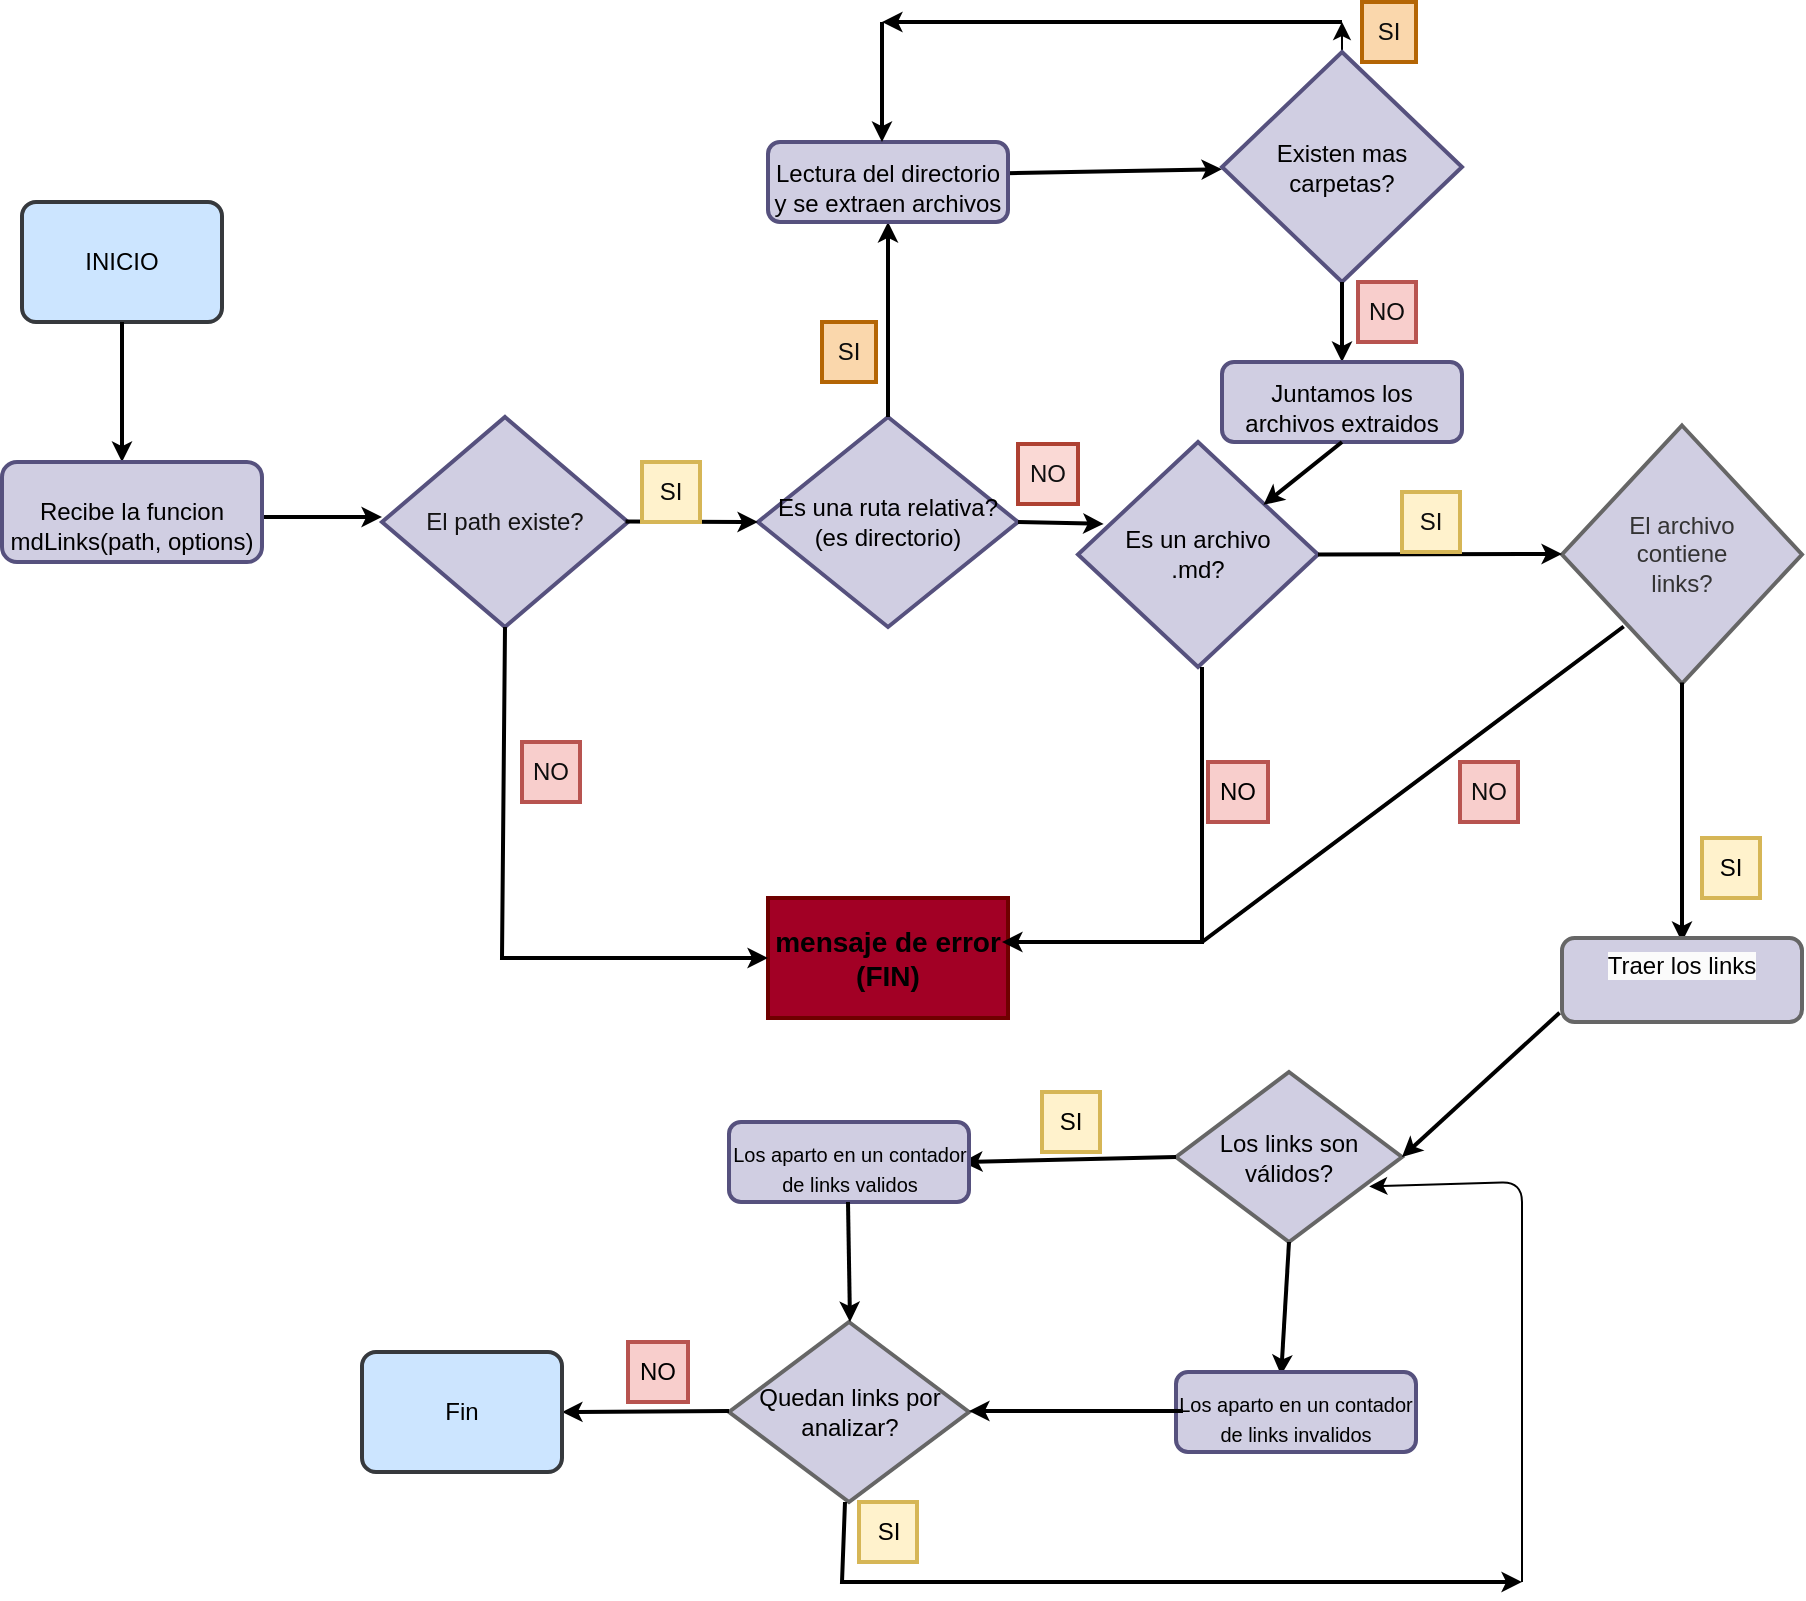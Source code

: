 <mxfile>
    <diagram id="C5RBs43oDa-KdzZeNtuy" name="Page-1">
        <mxGraphModel dx="986" dy="1737" grid="1" gridSize="10" guides="1" tooltips="1" connect="1" arrows="1" fold="1" page="1" pageScale="1" pageWidth="827" pageHeight="1169" math="0" shadow="0">
            <root>
                <mxCell id="WIyWlLk6GJQsqaUBKTNV-0"/>
                <mxCell id="WIyWlLk6GJQsqaUBKTNV-1" parent="WIyWlLk6GJQsqaUBKTNV-0"/>
                <mxCell id="TBOGh352oyX1296FKRRM-0" value="&lt;font color=&quot;#000000&quot;&gt;INICIO&lt;/font&gt;" style="rounded=1;whiteSpace=wrap;html=1;absoluteArcSize=1;arcSize=14;strokeWidth=2;fillColor=#cce5ff;strokeColor=#36393d;" parent="WIyWlLk6GJQsqaUBKTNV-1" vertex="1">
                    <mxGeometry x="50" y="70" width="100" height="60" as="geometry"/>
                </mxCell>
                <mxCell id="TBOGh352oyX1296FKRRM-2" value="&lt;div&gt;&lt;font color=&quot;#000000&quot;&gt;Es una ruta relativa?&lt;/font&gt;&lt;/div&gt;&lt;div&gt;&lt;font color=&quot;#000000&quot;&gt;(es directorio)&lt;/font&gt;&lt;/div&gt;" style="strokeWidth=2;html=1;shape=mxgraph.flowchart.decision;whiteSpace=wrap;fillColor=#d0cee2;strokeColor=#56517e;" parent="WIyWlLk6GJQsqaUBKTNV-1" vertex="1">
                    <mxGeometry x="418" y="177.5" width="130" height="105" as="geometry"/>
                </mxCell>
                <mxCell id="TBOGh352oyX1296FKRRM-3" value="&lt;div&gt;&lt;font color=&quot;#151414&quot;&gt;El path existe?&lt;/font&gt;&lt;/div&gt;" style="strokeWidth=2;html=1;shape=mxgraph.flowchart.decision;whiteSpace=wrap;fillColor=#d0cee2;strokeColor=#56517e;" parent="WIyWlLk6GJQsqaUBKTNV-1" vertex="1">
                    <mxGeometry x="230" y="177.5" width="123" height="105" as="geometry"/>
                </mxCell>
                <mxCell id="TBOGh352oyX1296FKRRM-5" value="&lt;font color=&quot;#0f0f0f&quot;&gt;NO&lt;/font&gt;" style="text;strokeColor=#ae4132;align=center;fillColor=#fad9d5;html=1;verticalAlign=middle;whiteSpace=wrap;rounded=0;strokeWidth=2;" parent="WIyWlLk6GJQsqaUBKTNV-1" vertex="1">
                    <mxGeometry x="548" y="191" width="30" height="30" as="geometry"/>
                </mxCell>
                <mxCell id="TBOGh352oyX1296FKRRM-6" value="" style="endArrow=classic;html=1;rounded=0;strokeWidth=2;endSize=4;exitX=1;exitY=0.5;exitDx=0;exitDy=0;exitPerimeter=0;entryX=0.107;entryY=0.364;entryDx=0;entryDy=0;entryPerimeter=0;" parent="WIyWlLk6GJQsqaUBKTNV-1" source="TBOGh352oyX1296FKRRM-2" edge="1" target="TBOGh352oyX1296FKRRM-12">
                    <mxGeometry width="50" height="50" relative="1" as="geometry">
                        <mxPoint x="699" y="278.83" as="sourcePoint"/>
                        <mxPoint x="590" y="230" as="targetPoint"/>
                    </mxGeometry>
                </mxCell>
                <mxCell id="TBOGh352oyX1296FKRRM-7" value="&lt;font color=&quot;#0d0d0d&quot;&gt;SI&lt;/font&gt;" style="text;strokeColor=#b46504;align=center;fillColor=#fad7ac;html=1;verticalAlign=middle;whiteSpace=wrap;rounded=0;strokeWidth=2;" parent="WIyWlLk6GJQsqaUBKTNV-1" vertex="1">
                    <mxGeometry x="450" y="130" width="27" height="30" as="geometry"/>
                </mxCell>
                <mxCell id="TBOGh352oyX1296FKRRM-8" value="" style="endArrow=classic;html=1;rounded=0;strokeWidth=2;endSize=4;exitX=0.5;exitY=0;exitDx=0;exitDy=0;exitPerimeter=0;entryX=0.5;entryY=1;entryDx=0;entryDy=0;" parent="WIyWlLk6GJQsqaUBKTNV-1" source="TBOGh352oyX1296FKRRM-2" target="TBOGh352oyX1296FKRRM-37" edge="1">
                    <mxGeometry width="50" height="50" relative="1" as="geometry">
                        <mxPoint x="639" y="189.75" as="sourcePoint"/>
                        <mxPoint x="488" y="110" as="targetPoint"/>
                        <Array as="points"/>
                    </mxGeometry>
                </mxCell>
                <mxCell id="TBOGh352oyX1296FKRRM-9" value="" style="endArrow=classic;html=1;rounded=0;strokeWidth=2;endSize=4;exitX=0.993;exitY=0.39;exitDx=0;exitDy=0;exitPerimeter=0;" parent="WIyWlLk6GJQsqaUBKTNV-1" source="TBOGh352oyX1296FKRRM-37" target="9" edge="1">
                    <mxGeometry width="50" height="50" relative="1" as="geometry">
                        <mxPoint x="827.4" y="138.38" as="sourcePoint"/>
                        <mxPoint x="650" y="86" as="targetPoint"/>
                        <Array as="points"/>
                    </mxGeometry>
                </mxCell>
                <mxCell id="TBOGh352oyX1296FKRRM-12" value="&lt;div&gt;&lt;font color=&quot;#000000&quot;&gt;Es un archivo&lt;/font&gt;&lt;/div&gt;&lt;div&gt;&lt;font color=&quot;#000000&quot;&gt;.md?&lt;/font&gt;&lt;br&gt;&lt;/div&gt;" style="strokeWidth=2;html=1;shape=mxgraph.flowchart.decision;whiteSpace=wrap;fillColor=#d0cee2;strokeColor=#56517e;" parent="WIyWlLk6GJQsqaUBKTNV-1" vertex="1">
                    <mxGeometry x="578" y="190" width="120" height="112.5" as="geometry"/>
                </mxCell>
                <mxCell id="TBOGh352oyX1296FKRRM-13" value="&lt;div&gt;El archivo&lt;/div&gt;&lt;div&gt;contiene&lt;/div&gt;&lt;div&gt;links?&lt;br&gt;&lt;/div&gt;" style="strokeWidth=2;html=1;shape=mxgraph.flowchart.decision;whiteSpace=wrap;fillColor=#D0CEE2;fontColor=#333333;strokeColor=#666666;" parent="WIyWlLk6GJQsqaUBKTNV-1" vertex="1">
                    <mxGeometry x="820" y="181.75" width="120" height="129" as="geometry"/>
                </mxCell>
                <mxCell id="TBOGh352oyX1296FKRRM-14" value="&lt;div style=&quot;font-size: 14px;&quot;&gt;&lt;font style=&quot;font-size: 14px;&quot; color=&quot;#000000&quot;&gt;&lt;b style=&quot;&quot;&gt;mensaje de error&lt;/b&gt;&lt;/font&gt;&lt;/div&gt;&lt;div style=&quot;font-size: 14px;&quot;&gt;&lt;font style=&quot;font-size: 14px;&quot; color=&quot;#000000&quot;&gt;&lt;b style=&quot;&quot;&gt;(FIN)&lt;/b&gt;&lt;/font&gt;&lt;br&gt;&lt;/div&gt;" style="rounded=0;whiteSpace=wrap;html=1;strokeColor=#6F0000;strokeWidth=2;fillColor=#a20025;fontColor=#ffffff;" parent="WIyWlLk6GJQsqaUBKTNV-1" vertex="1">
                    <mxGeometry x="423" y="418" width="120" height="60" as="geometry"/>
                </mxCell>
                <mxCell id="35" style="edgeStyle=none;html=1;fontSize=10;fontColor=#000000;entryX=0.855;entryY=0.673;entryDx=0;entryDy=0;entryPerimeter=0;" edge="1" parent="WIyWlLk6GJQsqaUBKTNV-1" target="TBOGh352oyX1296FKRRM-16">
                    <mxGeometry relative="1" as="geometry">
                        <mxPoint x="735" y="600" as="targetPoint"/>
                        <mxPoint x="800" y="760" as="sourcePoint"/>
                        <Array as="points">
                            <mxPoint x="800" y="560"/>
                        </Array>
                    </mxGeometry>
                </mxCell>
                <mxCell id="TBOGh352oyX1296FKRRM-16" value="&lt;div&gt;&lt;font color=&quot;#000000&quot;&gt;Los links son&lt;br&gt;&lt;/font&gt;&lt;/div&gt;&lt;div&gt;&lt;font color=&quot;#000000&quot;&gt;válidos?&lt;/font&gt;&lt;/div&gt;" style="strokeWidth=2;html=1;shape=mxgraph.flowchart.decision;whiteSpace=wrap;fillColor=#D0CEE2;fontColor=#333333;strokeColor=#666666;" parent="WIyWlLk6GJQsqaUBKTNV-1" vertex="1">
                    <mxGeometry x="627" y="505" width="113" height="85" as="geometry"/>
                </mxCell>
                <mxCell id="TBOGh352oyX1296FKRRM-17" value="" style="endArrow=classic;html=1;rounded=0;strokeWidth=2;endSize=4;entryX=0;entryY=0.5;entryDx=0;entryDy=0;exitX=0.99;exitY=0.498;exitDx=0;exitDy=0;exitPerimeter=0;entryPerimeter=0;" parent="WIyWlLk6GJQsqaUBKTNV-1" source="TBOGh352oyX1296FKRRM-3" target="TBOGh352oyX1296FKRRM-2" edge="1">
                    <mxGeometry width="50" height="50" relative="1" as="geometry">
                        <mxPoint x="563" y="279.75" as="sourcePoint"/>
                        <mxPoint x="615.72" y="279.91" as="targetPoint"/>
                    </mxGeometry>
                </mxCell>
                <mxCell id="TBOGh352oyX1296FKRRM-19" value="" style="endArrow=classic;html=1;rounded=0;strokeWidth=2;endSize=4;exitX=1;exitY=0.5;exitDx=0;exitDy=0;" parent="WIyWlLk6GJQsqaUBKTNV-1" edge="1">
                    <mxGeometry width="50" height="50" relative="1" as="geometry">
                        <mxPoint x="160" y="227.5" as="sourcePoint"/>
                        <mxPoint x="230" y="227.5" as="targetPoint"/>
                    </mxGeometry>
                </mxCell>
                <mxCell id="TBOGh352oyX1296FKRRM-20" value="" style="endArrow=classic;html=1;rounded=0;strokeWidth=2;endSize=4;exitX=0.5;exitY=1;exitDx=0;exitDy=0;" parent="WIyWlLk6GJQsqaUBKTNV-1" source="TBOGh352oyX1296FKRRM-0" edge="1">
                    <mxGeometry width="50" height="50" relative="1" as="geometry">
                        <mxPoint x="80.0" y="230" as="sourcePoint"/>
                        <mxPoint x="100" y="200" as="targetPoint"/>
                        <Array as="points">
                            <mxPoint x="100" y="190"/>
                        </Array>
                    </mxGeometry>
                </mxCell>
                <mxCell id="TBOGh352oyX1296FKRRM-21" value="" style="endArrow=classic;html=1;rounded=0;strokeWidth=2;endSize=4;exitX=1;exitY=0.5;exitDx=0;exitDy=0;exitPerimeter=0;" parent="WIyWlLk6GJQsqaUBKTNV-1" source="TBOGh352oyX1296FKRRM-12" edge="1">
                    <mxGeometry width="50" height="50" relative="1" as="geometry">
                        <mxPoint x="848.36" y="338.8" as="sourcePoint"/>
                        <mxPoint x="820" y="246" as="targetPoint"/>
                    </mxGeometry>
                </mxCell>
                <mxCell id="TBOGh352oyX1296FKRRM-22" value="" style="endArrow=classic;html=1;rounded=0;strokeWidth=2;endSize=4;exitX=0.5;exitY=0.996;exitDx=0;exitDy=0;exitPerimeter=0;" parent="WIyWlLk6GJQsqaUBKTNV-1" source="TBOGh352oyX1296FKRRM-13" edge="1">
                    <mxGeometry width="50" height="50" relative="1" as="geometry">
                        <mxPoint x="847.66" y="489" as="sourcePoint"/>
                        <mxPoint x="880" y="440" as="targetPoint"/>
                    </mxGeometry>
                </mxCell>
                <mxCell id="TBOGh352oyX1296FKRRM-23" value="" style="endArrow=classic;html=1;rounded=0;strokeWidth=2;endSize=4;entryX=1;entryY=0.5;entryDx=0;entryDy=0;entryPerimeter=0;exitX=-0.01;exitY=0.89;exitDx=0;exitDy=0;exitPerimeter=0;" parent="WIyWlLk6GJQsqaUBKTNV-1" target="TBOGh352oyX1296FKRRM-16" edge="1" source="TBOGh352oyX1296FKRRM-41">
                    <mxGeometry width="50" height="50" relative="1" as="geometry">
                        <mxPoint x="949" y="623" as="sourcePoint"/>
                        <mxPoint x="921.66" y="653" as="targetPoint"/>
                    </mxGeometry>
                </mxCell>
                <mxCell id="TBOGh352oyX1296FKRRM-25" value="&lt;font color=&quot;#080808&quot;&gt;SI&lt;/font&gt;" style="text;strokeColor=#d6b656;align=center;fillColor=#fff2cc;html=1;verticalAlign=middle;whiteSpace=wrap;rounded=0;strokeWidth=2;" parent="WIyWlLk6GJQsqaUBKTNV-1" vertex="1">
                    <mxGeometry x="360" y="200" width="29" height="30" as="geometry"/>
                </mxCell>
                <mxCell id="TBOGh352oyX1296FKRRM-26" value="" style="endArrow=classic;html=1;rounded=0;strokeWidth=2;endSize=4;exitX=0.5;exitY=1;exitDx=0;exitDy=0;exitPerimeter=0;entryX=0;entryY=0.5;entryDx=0;entryDy=0;" parent="WIyWlLk6GJQsqaUBKTNV-1" source="TBOGh352oyX1296FKRRM-3" target="TBOGh352oyX1296FKRRM-14" edge="1">
                    <mxGeometry width="50" height="50" relative="1" as="geometry">
                        <mxPoint x="510" y="430" as="sourcePoint"/>
                        <mxPoint x="542" y="351" as="targetPoint"/>
                        <Array as="points">
                            <mxPoint x="290" y="448"/>
                        </Array>
                    </mxGeometry>
                </mxCell>
                <mxCell id="TBOGh352oyX1296FKRRM-27" value="&lt;font color=&quot;#0d0d0d&quot;&gt;NO&lt;/font&gt;" style="text;strokeColor=#b85450;align=center;fillColor=#f8cecc;html=1;verticalAlign=middle;whiteSpace=wrap;rounded=0;strokeWidth=2;" parent="WIyWlLk6GJQsqaUBKTNV-1" vertex="1">
                    <mxGeometry x="300" y="340" width="29" height="30" as="geometry"/>
                </mxCell>
                <mxCell id="TBOGh352oyX1296FKRRM-28" value="&lt;font color=&quot;#000000&quot;&gt;NO&lt;/font&gt;" style="text;strokeColor=#b85450;align=center;fillColor=#f8cecc;html=1;verticalAlign=middle;whiteSpace=wrap;rounded=0;strokeWidth=2;" parent="WIyWlLk6GJQsqaUBKTNV-1" vertex="1">
                    <mxGeometry x="643" y="350" width="30" height="30" as="geometry"/>
                </mxCell>
                <mxCell id="TBOGh352oyX1296FKRRM-29" value="&lt;font color=&quot;#000000&quot;&gt;SI&lt;/font&gt;" style="text;strokeColor=#d6b656;align=center;fillColor=#fff2cc;html=1;verticalAlign=middle;whiteSpace=wrap;rounded=0;strokeWidth=2;" parent="WIyWlLk6GJQsqaUBKTNV-1" vertex="1">
                    <mxGeometry x="890" y="388" width="29" height="30" as="geometry"/>
                </mxCell>
                <mxCell id="TBOGh352oyX1296FKRRM-30" value="" style="endArrow=none;html=1;rounded=0;strokeWidth=2;endSize=6;entryX=0.257;entryY=0.779;entryDx=0;entryDy=0;entryPerimeter=0;" parent="WIyWlLk6GJQsqaUBKTNV-1" target="TBOGh352oyX1296FKRRM-13" edge="1">
                    <mxGeometry width="50" height="50" relative="1" as="geometry">
                        <mxPoint x="550" y="440" as="sourcePoint"/>
                        <mxPoint x="840" y="290" as="targetPoint"/>
                        <Array as="points">
                            <mxPoint x="640" y="440"/>
                        </Array>
                    </mxGeometry>
                </mxCell>
                <mxCell id="TBOGh352oyX1296FKRRM-31" value="&lt;font color=&quot;#0d0d0d&quot;&gt;NO&lt;/font&gt;" style="text;strokeColor=#b85450;align=center;fillColor=#f8cecc;html=1;verticalAlign=middle;whiteSpace=wrap;rounded=0;strokeWidth=2;" parent="WIyWlLk6GJQsqaUBKTNV-1" vertex="1">
                    <mxGeometry x="769" y="350" width="29" height="30" as="geometry"/>
                </mxCell>
                <mxCell id="TBOGh352oyX1296FKRRM-33" value="&lt;font color=&quot;#0d0d0d&quot;&gt;SI&lt;/font&gt;" style="text;strokeColor=#d6b656;align=center;fillColor=#fff2cc;html=1;verticalAlign=middle;whiteSpace=wrap;rounded=0;strokeWidth=2;" parent="WIyWlLk6GJQsqaUBKTNV-1" vertex="1">
                    <mxGeometry x="740" y="215" width="29" height="30" as="geometry"/>
                </mxCell>
                <mxCell id="TBOGh352oyX1296FKRRM-34" value="" style="endArrow=classic;html=1;rounded=0;strokeWidth=2;endSize=4;entryX=0.975;entryY=0.367;entryDx=0;entryDy=0;entryPerimeter=0;" parent="WIyWlLk6GJQsqaUBKTNV-1" edge="1" target="TBOGh352oyX1296FKRRM-14">
                    <mxGeometry width="50" height="50" relative="1" as="geometry">
                        <mxPoint x="640" y="302.5" as="sourcePoint"/>
                        <mxPoint x="570" y="410.5" as="targetPoint"/>
                        <Array as="points">
                            <mxPoint x="640" y="440"/>
                        </Array>
                    </mxGeometry>
                </mxCell>
                <mxCell id="TBOGh352oyX1296FKRRM-35" value="&lt;br&gt;&lt;span style=&quot;color: rgb(0, 0, 0); font-family: Helvetica; font-size: 12px; font-style: normal; font-variant-ligatures: normal; font-variant-caps: normal; font-weight: 400; letter-spacing: normal; orphans: 2; text-indent: 0px; text-transform: none; widows: 2; word-spacing: 0px; -webkit-text-stroke-width: 0px; text-decoration-thickness: initial; text-decoration-style: initial; text-decoration-color: initial; float: none; display: inline !important;&quot;&gt;Recibe la funcion mdLinks(path, options)&lt;/span&gt;&lt;br&gt;" style="rounded=1;whiteSpace=wrap;html=1;fillColor=#d0cee2;strokeColor=#56517e;strokeWidth=2;align=center;labelBackgroundColor=none;" parent="WIyWlLk6GJQsqaUBKTNV-1" vertex="1">
                    <mxGeometry x="40" y="200" width="130" height="50" as="geometry"/>
                </mxCell>
                <mxCell id="TBOGh352oyX1296FKRRM-37" value="&lt;div style=&quot;&quot;&gt;&lt;font color=&quot;#000000&quot; style=&quot;font-size: 12px;&quot;&gt;Lectura del directorio y se extraen archivos&lt;/font&gt;&lt;/div&gt;" style="rounded=1;whiteSpace=wrap;html=1;strokeColor=#56517e;strokeWidth=2;fillColor=#d0cee2;labelBackgroundColor=none;align=center;verticalAlign=bottom;" parent="WIyWlLk6GJQsqaUBKTNV-1" vertex="1">
                    <mxGeometry x="423" y="40" width="120" height="40" as="geometry"/>
                </mxCell>
                <mxCell id="TBOGh352oyX1296FKRRM-41" value="&#10;&lt;span style=&quot;color: rgb(0, 0, 0); font-family: Helvetica; font-size: 12px; font-style: normal; font-variant-ligatures: normal; font-variant-caps: normal; font-weight: 400; letter-spacing: normal; orphans: 2; text-align: center; text-indent: 0px; text-transform: none; widows: 2; word-spacing: 0px; -webkit-text-stroke-width: 0px; background-color: rgb(251, 251, 251); text-decoration-thickness: initial; text-decoration-style: initial; text-decoration-color: initial; float: none; display: inline !important;&quot;&gt;Traer los links&lt;/span&gt;&#10;&#10;" style="rounded=1;whiteSpace=wrap;html=1;strokeColor=#666666;strokeWidth=2;fillColor=#D0CEE2;fontColor=#333333;" parent="WIyWlLk6GJQsqaUBKTNV-1" vertex="1">
                    <mxGeometry x="820" y="438" width="120" height="42" as="geometry"/>
                </mxCell>
                <mxCell id="12" style="edgeStyle=none;html=1;exitX=0.5;exitY=0;exitDx=0;exitDy=0;exitPerimeter=0;fontSize=12;fontColor=#000000;" edge="1" parent="WIyWlLk6GJQsqaUBKTNV-1" source="9">
                    <mxGeometry relative="1" as="geometry">
                        <mxPoint x="710" y="-20" as="targetPoint"/>
                    </mxGeometry>
                </mxCell>
                <mxCell id="9" value="&lt;div&gt;&lt;font color=&quot;#000000&quot;&gt;Existen mas carpetas?&lt;/font&gt;&lt;/div&gt;" style="strokeWidth=2;html=1;shape=mxgraph.flowchart.decision;whiteSpace=wrap;fillColor=#d0cee2;strokeColor=#56517e;" vertex="1" parent="WIyWlLk6GJQsqaUBKTNV-1">
                    <mxGeometry x="650" y="-5" width="120" height="115" as="geometry"/>
                </mxCell>
                <mxCell id="13" value="&lt;font color=&quot;#0d0d0d&quot;&gt;SI&lt;/font&gt;" style="text;strokeColor=#b46504;align=center;fillColor=#fad7ac;html=1;verticalAlign=middle;whiteSpace=wrap;rounded=0;strokeWidth=2;" vertex="1" parent="WIyWlLk6GJQsqaUBKTNV-1">
                    <mxGeometry x="720" y="-30" width="27" height="30" as="geometry"/>
                </mxCell>
                <mxCell id="14" value="" style="endArrow=classic;html=1;rounded=0;strokeWidth=2;endSize=4;" edge="1" parent="WIyWlLk6GJQsqaUBKTNV-1">
                    <mxGeometry width="50" height="50" relative="1" as="geometry">
                        <mxPoint x="710" y="-20" as="sourcePoint"/>
                        <mxPoint x="480" y="-20" as="targetPoint"/>
                        <Array as="points"/>
                    </mxGeometry>
                </mxCell>
                <mxCell id="15" value="" style="endArrow=classic;html=1;rounded=0;strokeWidth=2;endSize=4;" edge="1" parent="WIyWlLk6GJQsqaUBKTNV-1">
                    <mxGeometry width="50" height="50" relative="1" as="geometry">
                        <mxPoint x="480" y="-20" as="sourcePoint"/>
                        <mxPoint x="480" y="40" as="targetPoint"/>
                        <Array as="points"/>
                    </mxGeometry>
                </mxCell>
                <mxCell id="16" value="" style="endArrow=classic;html=1;rounded=0;strokeWidth=2;endSize=4;exitX=0.5;exitY=1;exitDx=0;exitDy=0;exitPerimeter=0;" edge="1" parent="WIyWlLk6GJQsqaUBKTNV-1" source="9">
                    <mxGeometry width="50" height="50" relative="1" as="geometry">
                        <mxPoint x="710" y="130" as="sourcePoint"/>
                        <mxPoint x="710" y="150" as="targetPoint"/>
                    </mxGeometry>
                </mxCell>
                <mxCell id="17" value="&lt;font color=&quot;#0d0d0d&quot;&gt;NO&lt;/font&gt;" style="text;strokeColor=#b85450;align=center;fillColor=#f8cecc;html=1;verticalAlign=middle;whiteSpace=wrap;rounded=0;strokeWidth=2;" vertex="1" parent="WIyWlLk6GJQsqaUBKTNV-1">
                    <mxGeometry x="718" y="110" width="29" height="30" as="geometry"/>
                </mxCell>
                <mxCell id="18" value="&lt;div style=&quot;&quot;&gt;&lt;font color=&quot;#000000&quot; style=&quot;font-size: 12px;&quot;&gt;Juntamos los archivos extraidos&lt;/font&gt;&lt;/div&gt;" style="rounded=1;whiteSpace=wrap;html=1;strokeColor=#56517e;strokeWidth=2;fillColor=#d0cee2;labelBackgroundColor=none;align=center;verticalAlign=bottom;" vertex="1" parent="WIyWlLk6GJQsqaUBKTNV-1">
                    <mxGeometry x="650" y="150" width="120" height="40" as="geometry"/>
                </mxCell>
                <mxCell id="19" value="" style="endArrow=classic;html=1;rounded=0;strokeWidth=2;endSize=4;exitX=0.5;exitY=1;exitDx=0;exitDy=0;entryX=0.773;entryY=0.279;entryDx=0;entryDy=0;entryPerimeter=0;" edge="1" parent="WIyWlLk6GJQsqaUBKTNV-1" source="18" target="TBOGh352oyX1296FKRRM-12">
                    <mxGeometry width="50" height="50" relative="1" as="geometry">
                        <mxPoint x="627.0" y="207.0" as="sourcePoint"/>
                        <mxPoint x="710" y="230" as="targetPoint"/>
                        <Array as="points"/>
                    </mxGeometry>
                </mxCell>
                <mxCell id="20" value="" style="endArrow=classic;html=1;rounded=0;strokeWidth=2;endSize=4;exitX=0;exitY=0.5;exitDx=0;exitDy=0;exitPerimeter=0;" edge="1" parent="WIyWlLk6GJQsqaUBKTNV-1" source="TBOGh352oyX1296FKRRM-16">
                    <mxGeometry width="50" height="50" relative="1" as="geometry">
                        <mxPoint x="505" y="549.75" as="sourcePoint"/>
                        <mxPoint x="520" y="550" as="targetPoint"/>
                    </mxGeometry>
                </mxCell>
                <mxCell id="21" value="&lt;font color=&quot;#000000&quot;&gt;SI&lt;/font&gt;" style="text;strokeColor=#d6b656;align=center;fillColor=#fff2cc;html=1;verticalAlign=middle;whiteSpace=wrap;rounded=0;strokeWidth=2;" vertex="1" parent="WIyWlLk6GJQsqaUBKTNV-1">
                    <mxGeometry x="560" y="515" width="29" height="30" as="geometry"/>
                </mxCell>
                <mxCell id="22" value="" style="endArrow=classic;html=1;rounded=0;strokeWidth=2;endSize=4;exitX=0.5;exitY=1;exitDx=0;exitDy=0;exitPerimeter=0;entryX=0.438;entryY=0.04;entryDx=0;entryDy=0;entryPerimeter=0;" edge="1" parent="WIyWlLk6GJQsqaUBKTNV-1" source="TBOGh352oyX1296FKRRM-16" target="25">
                    <mxGeometry width="50" height="50" relative="1" as="geometry">
                        <mxPoint x="680" y="595" as="sourcePoint"/>
                        <mxPoint x="680" y="650" as="targetPoint"/>
                        <Array as="points"/>
                    </mxGeometry>
                </mxCell>
                <mxCell id="23" value="&lt;font color=&quot;#000000&quot;&gt;NO&lt;/font&gt;" style="text;strokeColor=#b85450;align=center;fillColor=#f8cecc;html=1;verticalAlign=middle;whiteSpace=wrap;rounded=0;strokeWidth=2;" vertex="1" parent="WIyWlLk6GJQsqaUBKTNV-1">
                    <mxGeometry x="353" y="640" width="30" height="30" as="geometry"/>
                </mxCell>
                <mxCell id="24" value="&lt;div style=&quot;&quot;&gt;&lt;font style=&quot;font-size: 10px;&quot; color=&quot;#000000&quot;&gt;Los aparto en un contador de links validos&lt;/font&gt;&lt;/div&gt;" style="rounded=1;whiteSpace=wrap;html=1;strokeColor=#56517e;strokeWidth=2;fillColor=#d0cee2;labelBackgroundColor=none;align=center;verticalAlign=bottom;" vertex="1" parent="WIyWlLk6GJQsqaUBKTNV-1">
                    <mxGeometry x="403.5" y="530" width="120" height="40" as="geometry"/>
                </mxCell>
                <mxCell id="25" value="&lt;div style=&quot;&quot;&gt;&lt;font style=&quot;font-size: 10px;&quot; color=&quot;#000000&quot;&gt;Los aparto en un contador de links invalidos&lt;/font&gt;&lt;/div&gt;" style="rounded=1;whiteSpace=wrap;html=1;strokeColor=#56517e;strokeWidth=2;fillColor=#d0cee2;labelBackgroundColor=none;align=center;verticalAlign=bottom;" vertex="1" parent="WIyWlLk6GJQsqaUBKTNV-1">
                    <mxGeometry x="627" y="655" width="120" height="40" as="geometry"/>
                </mxCell>
                <mxCell id="26" value="&lt;div&gt;&lt;font color=&quot;#000000&quot;&gt;Quedan links por analizar?&lt;/font&gt;&lt;/div&gt;" style="strokeWidth=2;html=1;shape=mxgraph.flowchart.decision;whiteSpace=wrap;fillColor=#D0CEE2;fontColor=#333333;strokeColor=#666666;" vertex="1" parent="WIyWlLk6GJQsqaUBKTNV-1">
                    <mxGeometry x="403.5" y="630" width="120" height="90" as="geometry"/>
                </mxCell>
                <mxCell id="27" value="" style="endArrow=classic;html=1;rounded=0;strokeWidth=2;endSize=4;exitX=0.5;exitY=0.996;exitDx=0;exitDy=0;exitPerimeter=0;" edge="1" parent="WIyWlLk6GJQsqaUBKTNV-1">
                    <mxGeometry width="50" height="50" relative="1" as="geometry">
                        <mxPoint x="463" y="570.004" as="sourcePoint"/>
                        <mxPoint x="464" y="630" as="targetPoint"/>
                        <Array as="points"/>
                    </mxGeometry>
                </mxCell>
                <mxCell id="30" value="" style="endArrow=classic;html=1;rounded=0;strokeWidth=2;endSize=4;exitX=0;exitY=0.5;exitDx=0;exitDy=0;exitPerimeter=0;" edge="1" parent="WIyWlLk6GJQsqaUBKTNV-1">
                    <mxGeometry width="50" height="50" relative="1" as="geometry">
                        <mxPoint x="630.5" y="674.5" as="sourcePoint"/>
                        <mxPoint x="523.5" y="674.5" as="targetPoint"/>
                    </mxGeometry>
                </mxCell>
                <mxCell id="32" value="" style="endArrow=classic;html=1;rounded=0;strokeWidth=2;endSize=4;exitX=0.5;exitY=1;exitDx=0;exitDy=0;exitPerimeter=0;" edge="1" parent="WIyWlLk6GJQsqaUBKTNV-1">
                    <mxGeometry width="50" height="50" relative="1" as="geometry">
                        <mxPoint x="461.5" y="720" as="sourcePoint"/>
                        <mxPoint x="800" y="760" as="targetPoint"/>
                        <Array as="points">
                            <mxPoint x="460" y="760"/>
                        </Array>
                    </mxGeometry>
                </mxCell>
                <mxCell id="36" value="&lt;font color=&quot;#000000&quot;&gt;SI&lt;/font&gt;" style="text;strokeColor=#d6b656;align=center;fillColor=#fff2cc;html=1;verticalAlign=middle;whiteSpace=wrap;rounded=0;strokeWidth=2;" vertex="1" parent="WIyWlLk6GJQsqaUBKTNV-1">
                    <mxGeometry x="468.5" y="720" width="29" height="30" as="geometry"/>
                </mxCell>
                <mxCell id="38" value="" style="endArrow=classic;html=1;rounded=0;strokeWidth=2;endSize=4;exitX=0;exitY=0.5;exitDx=0;exitDy=0;exitPerimeter=0;" edge="1" parent="WIyWlLk6GJQsqaUBKTNV-1">
                    <mxGeometry width="50" height="50" relative="1" as="geometry">
                        <mxPoint x="403.5" y="674.5" as="sourcePoint"/>
                        <mxPoint x="320" y="675" as="targetPoint"/>
                    </mxGeometry>
                </mxCell>
                <mxCell id="39" value="&lt;font color=&quot;#000000&quot;&gt;Fin&lt;/font&gt;" style="rounded=1;whiteSpace=wrap;html=1;absoluteArcSize=1;arcSize=14;strokeWidth=2;fillColor=#cce5ff;strokeColor=#36393d;" vertex="1" parent="WIyWlLk6GJQsqaUBKTNV-1">
                    <mxGeometry x="220" y="645" width="100" height="60" as="geometry"/>
                </mxCell>
            </root>
        </mxGraphModel>
    </diagram>
</mxfile>